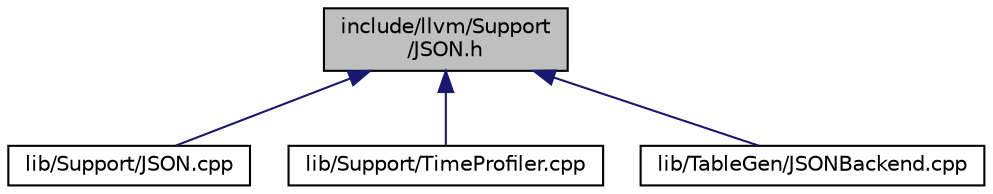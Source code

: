 digraph "include/llvm/Support/JSON.h"
{
 // LATEX_PDF_SIZE
  bgcolor="transparent";
  edge [fontname="Helvetica",fontsize="10",labelfontname="Helvetica",labelfontsize="10"];
  node [fontname="Helvetica",fontsize="10",shape="box"];
  Node1 [label="include/llvm/Support\l/JSON.h",height=0.2,width=0.4,color="black", fillcolor="grey75", style="filled", fontcolor="black",tooltip="This file supports working with JSON data."];
  Node1 -> Node2 [dir="back",color="midnightblue",fontsize="10",style="solid",fontname="Helvetica"];
  Node2 [label="lib/Support/JSON.cpp",height=0.2,width=0.4,color="black",URL="$JSON_8cpp.html",tooltip=" "];
  Node1 -> Node3 [dir="back",color="midnightblue",fontsize="10",style="solid",fontname="Helvetica"];
  Node3 [label="lib/Support/TimeProfiler.cpp",height=0.2,width=0.4,color="black",URL="$TimeProfiler_8cpp.html",tooltip=" "];
  Node1 -> Node4 [dir="back",color="midnightblue",fontsize="10",style="solid",fontname="Helvetica"];
  Node4 [label="lib/TableGen/JSONBackend.cpp",height=0.2,width=0.4,color="black",URL="$JSONBackend_8cpp.html",tooltip=" "];
}
